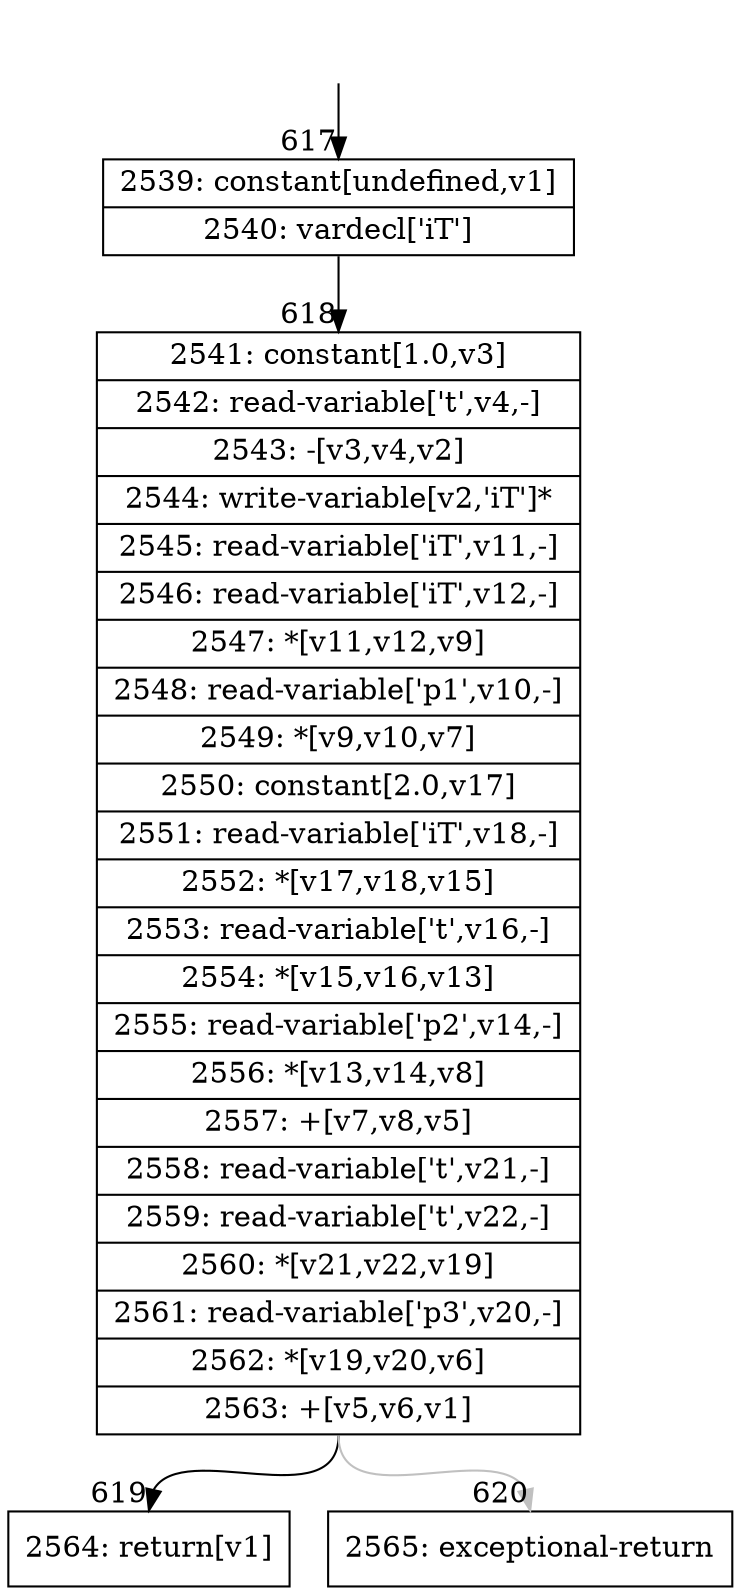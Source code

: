 digraph {
rankdir="TD"
BB_entry44[shape=none,label=""];
BB_entry44 -> BB617 [tailport=s, headport=n, headlabel="    617"]
BB617 [shape=record label="{2539: constant[undefined,v1]|2540: vardecl['iT']}" ] 
BB617 -> BB618 [tailport=s, headport=n, headlabel="      618"]
BB618 [shape=record label="{2541: constant[1.0,v3]|2542: read-variable['t',v4,-]|2543: -[v3,v4,v2]|2544: write-variable[v2,'iT']*|2545: read-variable['iT',v11,-]|2546: read-variable['iT',v12,-]|2547: *[v11,v12,v9]|2548: read-variable['p1',v10,-]|2549: *[v9,v10,v7]|2550: constant[2.0,v17]|2551: read-variable['iT',v18,-]|2552: *[v17,v18,v15]|2553: read-variable['t',v16,-]|2554: *[v15,v16,v13]|2555: read-variable['p2',v14,-]|2556: *[v13,v14,v8]|2557: +[v7,v8,v5]|2558: read-variable['t',v21,-]|2559: read-variable['t',v22,-]|2560: *[v21,v22,v19]|2561: read-variable['p3',v20,-]|2562: *[v19,v20,v6]|2563: +[v5,v6,v1]}" ] 
BB618 -> BB619 [tailport=s, headport=n, headlabel="      619"]
BB618 -> BB620 [tailport=s, headport=n, color=gray, headlabel="      620"]
BB619 [shape=record label="{2564: return[v1]}" ] 
BB620 [shape=record label="{2565: exceptional-return}" ] 
//#$~ 901
}
